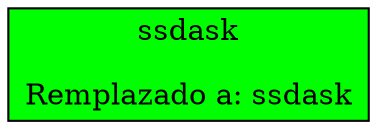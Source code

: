 digraph G{ 
rankdir=LR 
node[ shape = box] 
0[label = "ssdask

Remplazado a: ssdask
" width=2.0 , fillcolor=green ,style = filled]; 
}